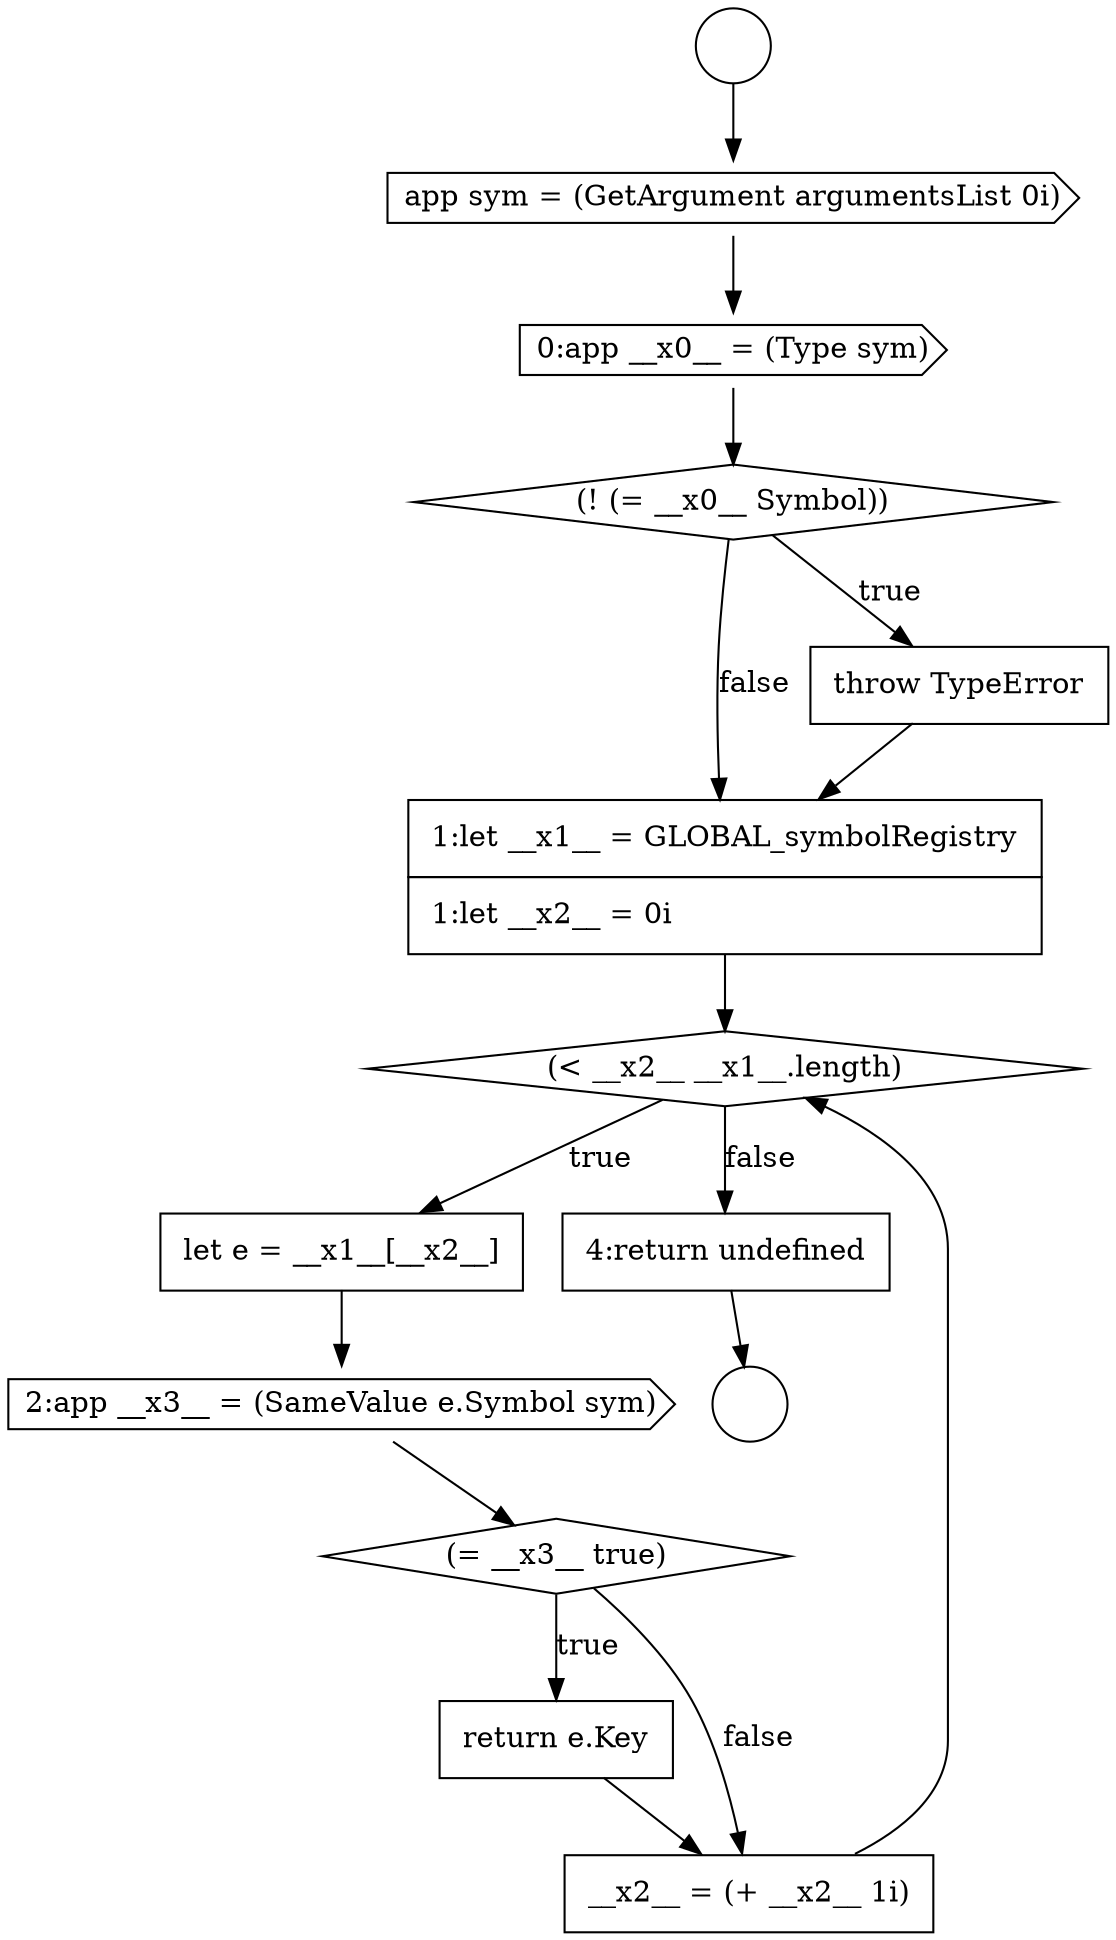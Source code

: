 digraph {
  node11417 [shape=circle label=" " color="black" fillcolor="white" style=filled]
  node11424 [shape=diamond, label=<<font color="black">(&lt; __x2__ __x1__.length)</font>> color="black" fillcolor="white" style=filled]
  node11420 [shape=cds, label=<<font color="black">0:app __x0__ = (Type sym)</font>> color="black" fillcolor="white" style=filled]
  node11427 [shape=diamond, label=<<font color="black">(= __x3__ true)</font>> color="black" fillcolor="white" style=filled]
  node11423 [shape=none, margin=0, label=<<font color="black">
    <table border="0" cellborder="1" cellspacing="0" cellpadding="10">
      <tr><td align="left">1:let __x1__ = GLOBAL_symbolRegistry</td></tr>
      <tr><td align="left">1:let __x2__ = 0i</td></tr>
    </table>
  </font>> color="black" fillcolor="white" style=filled]
  node11419 [shape=cds, label=<<font color="black">app sym = (GetArgument argumentsList 0i)</font>> color="black" fillcolor="white" style=filled]
  node11418 [shape=circle label=" " color="black" fillcolor="white" style=filled]
  node11422 [shape=none, margin=0, label=<<font color="black">
    <table border="0" cellborder="1" cellspacing="0" cellpadding="10">
      <tr><td align="left">throw TypeError</td></tr>
    </table>
  </font>> color="black" fillcolor="white" style=filled]
  node11426 [shape=cds, label=<<font color="black">2:app __x3__ = (SameValue e.Symbol sym)</font>> color="black" fillcolor="white" style=filled]
  node11421 [shape=diamond, label=<<font color="black">(! (= __x0__ Symbol))</font>> color="black" fillcolor="white" style=filled]
  node11428 [shape=none, margin=0, label=<<font color="black">
    <table border="0" cellborder="1" cellspacing="0" cellpadding="10">
      <tr><td align="left">return e.Key</td></tr>
    </table>
  </font>> color="black" fillcolor="white" style=filled]
  node11429 [shape=none, margin=0, label=<<font color="black">
    <table border="0" cellborder="1" cellspacing="0" cellpadding="10">
      <tr><td align="left">__x2__ = (+ __x2__ 1i)</td></tr>
    </table>
  </font>> color="black" fillcolor="white" style=filled]
  node11425 [shape=none, margin=0, label=<<font color="black">
    <table border="0" cellborder="1" cellspacing="0" cellpadding="10">
      <tr><td align="left">let e = __x1__[__x2__]</td></tr>
    </table>
  </font>> color="black" fillcolor="white" style=filled]
  node11430 [shape=none, margin=0, label=<<font color="black">
    <table border="0" cellborder="1" cellspacing="0" cellpadding="10">
      <tr><td align="left">4:return undefined</td></tr>
    </table>
  </font>> color="black" fillcolor="white" style=filled]
  node11425 -> node11426 [ color="black"]
  node11429 -> node11424 [ color="black"]
  node11419 -> node11420 [ color="black"]
  node11424 -> node11425 [label=<<font color="black">true</font>> color="black"]
  node11424 -> node11430 [label=<<font color="black">false</font>> color="black"]
  node11417 -> node11419 [ color="black"]
  node11423 -> node11424 [ color="black"]
  node11422 -> node11423 [ color="black"]
  node11428 -> node11429 [ color="black"]
  node11421 -> node11422 [label=<<font color="black">true</font>> color="black"]
  node11421 -> node11423 [label=<<font color="black">false</font>> color="black"]
  node11430 -> node11418 [ color="black"]
  node11420 -> node11421 [ color="black"]
  node11426 -> node11427 [ color="black"]
  node11427 -> node11428 [label=<<font color="black">true</font>> color="black"]
  node11427 -> node11429 [label=<<font color="black">false</font>> color="black"]
}
